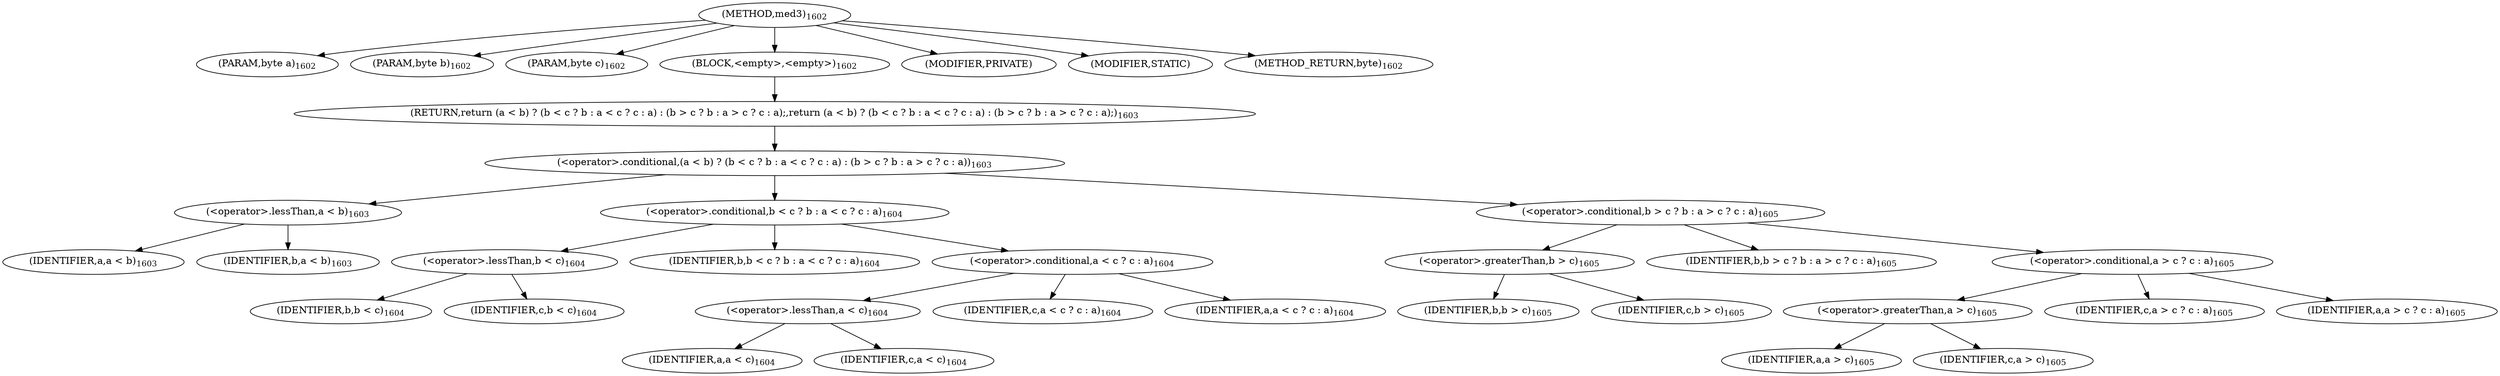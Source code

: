 digraph "med3" {  
"4675" [label = <(METHOD,med3)<SUB>1602</SUB>> ]
"4676" [label = <(PARAM,byte a)<SUB>1602</SUB>> ]
"4677" [label = <(PARAM,byte b)<SUB>1602</SUB>> ]
"4678" [label = <(PARAM,byte c)<SUB>1602</SUB>> ]
"4679" [label = <(BLOCK,&lt;empty&gt;,&lt;empty&gt;)<SUB>1602</SUB>> ]
"4680" [label = <(RETURN,return (a &lt; b) ? (b &lt; c ? b : a &lt; c ? c : a) : (b &gt; c ? b : a &gt; c ? c : a);,return (a &lt; b) ? (b &lt; c ? b : a &lt; c ? c : a) : (b &gt; c ? b : a &gt; c ? c : a);)<SUB>1603</SUB>> ]
"4681" [label = <(&lt;operator&gt;.conditional,(a &lt; b) ? (b &lt; c ? b : a &lt; c ? c : a) : (b &gt; c ? b : a &gt; c ? c : a))<SUB>1603</SUB>> ]
"4682" [label = <(&lt;operator&gt;.lessThan,a &lt; b)<SUB>1603</SUB>> ]
"4683" [label = <(IDENTIFIER,a,a &lt; b)<SUB>1603</SUB>> ]
"4684" [label = <(IDENTIFIER,b,a &lt; b)<SUB>1603</SUB>> ]
"4685" [label = <(&lt;operator&gt;.conditional,b &lt; c ? b : a &lt; c ? c : a)<SUB>1604</SUB>> ]
"4686" [label = <(&lt;operator&gt;.lessThan,b &lt; c)<SUB>1604</SUB>> ]
"4687" [label = <(IDENTIFIER,b,b &lt; c)<SUB>1604</SUB>> ]
"4688" [label = <(IDENTIFIER,c,b &lt; c)<SUB>1604</SUB>> ]
"4689" [label = <(IDENTIFIER,b,b &lt; c ? b : a &lt; c ? c : a)<SUB>1604</SUB>> ]
"4690" [label = <(&lt;operator&gt;.conditional,a &lt; c ? c : a)<SUB>1604</SUB>> ]
"4691" [label = <(&lt;operator&gt;.lessThan,a &lt; c)<SUB>1604</SUB>> ]
"4692" [label = <(IDENTIFIER,a,a &lt; c)<SUB>1604</SUB>> ]
"4693" [label = <(IDENTIFIER,c,a &lt; c)<SUB>1604</SUB>> ]
"4694" [label = <(IDENTIFIER,c,a &lt; c ? c : a)<SUB>1604</SUB>> ]
"4695" [label = <(IDENTIFIER,a,a &lt; c ? c : a)<SUB>1604</SUB>> ]
"4696" [label = <(&lt;operator&gt;.conditional,b &gt; c ? b : a &gt; c ? c : a)<SUB>1605</SUB>> ]
"4697" [label = <(&lt;operator&gt;.greaterThan,b &gt; c)<SUB>1605</SUB>> ]
"4698" [label = <(IDENTIFIER,b,b &gt; c)<SUB>1605</SUB>> ]
"4699" [label = <(IDENTIFIER,c,b &gt; c)<SUB>1605</SUB>> ]
"4700" [label = <(IDENTIFIER,b,b &gt; c ? b : a &gt; c ? c : a)<SUB>1605</SUB>> ]
"4701" [label = <(&lt;operator&gt;.conditional,a &gt; c ? c : a)<SUB>1605</SUB>> ]
"4702" [label = <(&lt;operator&gt;.greaterThan,a &gt; c)<SUB>1605</SUB>> ]
"4703" [label = <(IDENTIFIER,a,a &gt; c)<SUB>1605</SUB>> ]
"4704" [label = <(IDENTIFIER,c,a &gt; c)<SUB>1605</SUB>> ]
"4705" [label = <(IDENTIFIER,c,a &gt; c ? c : a)<SUB>1605</SUB>> ]
"4706" [label = <(IDENTIFIER,a,a &gt; c ? c : a)<SUB>1605</SUB>> ]
"4707" [label = <(MODIFIER,PRIVATE)> ]
"4708" [label = <(MODIFIER,STATIC)> ]
"4709" [label = <(METHOD_RETURN,byte)<SUB>1602</SUB>> ]
  "4675" -> "4676" 
  "4675" -> "4677" 
  "4675" -> "4678" 
  "4675" -> "4679" 
  "4675" -> "4707" 
  "4675" -> "4708" 
  "4675" -> "4709" 
  "4679" -> "4680" 
  "4680" -> "4681" 
  "4681" -> "4682" 
  "4681" -> "4685" 
  "4681" -> "4696" 
  "4682" -> "4683" 
  "4682" -> "4684" 
  "4685" -> "4686" 
  "4685" -> "4689" 
  "4685" -> "4690" 
  "4686" -> "4687" 
  "4686" -> "4688" 
  "4690" -> "4691" 
  "4690" -> "4694" 
  "4690" -> "4695" 
  "4691" -> "4692" 
  "4691" -> "4693" 
  "4696" -> "4697" 
  "4696" -> "4700" 
  "4696" -> "4701" 
  "4697" -> "4698" 
  "4697" -> "4699" 
  "4701" -> "4702" 
  "4701" -> "4705" 
  "4701" -> "4706" 
  "4702" -> "4703" 
  "4702" -> "4704" 
}
